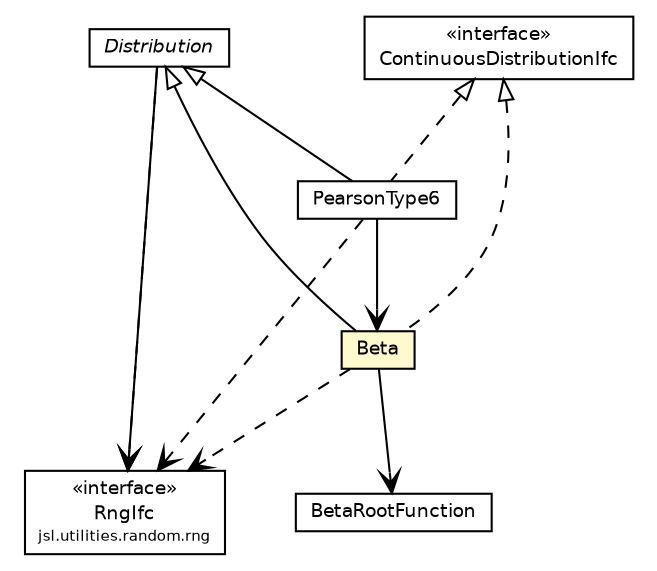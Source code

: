 #!/usr/local/bin/dot
#
# Class diagram 
# Generated by UMLGraph version 5.4 (http://www.umlgraph.org/)
#

digraph G {
	edge [fontname="Helvetica",fontsize=10,labelfontname="Helvetica",labelfontsize=10];
	node [fontname="Helvetica",fontsize=10,shape=plaintext];
	nodesep=0.25;
	ranksep=0.5;
	// jsl.utilities.random.distributions.PearsonType6
	c38185 [label=<<table title="jsl.utilities.random.distributions.PearsonType6" border="0" cellborder="1" cellspacing="0" cellpadding="2" port="p" href="./PearsonType6.html">
		<tr><td><table border="0" cellspacing="0" cellpadding="1">
<tr><td align="center" balign="center"> PearsonType6 </td></tr>
		</table></td></tr>
		</table>>, URL="./PearsonType6.html", fontname="Helvetica", fontcolor="black", fontsize=9.0];
	// jsl.utilities.random.distributions.Distribution
	c38205 [label=<<table title="jsl.utilities.random.distributions.Distribution" border="0" cellborder="1" cellspacing="0" cellpadding="2" port="p" href="./Distribution.html">
		<tr><td><table border="0" cellspacing="0" cellpadding="1">
<tr><td align="center" balign="center"><font face="Helvetica-Oblique"> Distribution </font></td></tr>
		</table></td></tr>
		</table>>, URL="./Distribution.html", fontname="Helvetica", fontcolor="black", fontsize=9.0];
	// jsl.utilities.random.distributions.ContinuousDistributionIfc
	c38209 [label=<<table title="jsl.utilities.random.distributions.ContinuousDistributionIfc" border="0" cellborder="1" cellspacing="0" cellpadding="2" port="p" href="./ContinuousDistributionIfc.html">
		<tr><td><table border="0" cellspacing="0" cellpadding="1">
<tr><td align="center" balign="center"> &#171;interface&#187; </td></tr>
<tr><td align="center" balign="center"> ContinuousDistributionIfc </td></tr>
		</table></td></tr>
		</table>>, URL="./ContinuousDistributionIfc.html", fontname="Helvetica", fontcolor="black", fontsize=9.0];
	// jsl.utilities.random.distributions.Beta
	c38215 [label=<<table title="jsl.utilities.random.distributions.Beta" border="0" cellborder="1" cellspacing="0" cellpadding="2" port="p" bgcolor="lemonChiffon" href="./Beta.html">
		<tr><td><table border="0" cellspacing="0" cellpadding="1">
<tr><td align="center" balign="center"> Beta </td></tr>
		</table></td></tr>
		</table>>, URL="./Beta.html", fontname="Helvetica", fontcolor="black", fontsize=9.0];
	// jsl.utilities.random.distributions.Beta.BetaRootFunction
	c38216 [label=<<table title="jsl.utilities.random.distributions.Beta.BetaRootFunction" border="0" cellborder="1" cellspacing="0" cellpadding="2" port="p" href="./Beta.BetaRootFunction.html">
		<tr><td><table border="0" cellspacing="0" cellpadding="1">
<tr><td align="center" balign="center"> BetaRootFunction </td></tr>
		</table></td></tr>
		</table>>, URL="./Beta.BetaRootFunction.html", fontname="Helvetica", fontcolor="black", fontsize=9.0];
	// jsl.utilities.random.rng.RngIfc
	c38222 [label=<<table title="jsl.utilities.random.rng.RngIfc" border="0" cellborder="1" cellspacing="0" cellpadding="2" port="p" href="../rng/RngIfc.html">
		<tr><td><table border="0" cellspacing="0" cellpadding="1">
<tr><td align="center" balign="center"> &#171;interface&#187; </td></tr>
<tr><td align="center" balign="center"> RngIfc </td></tr>
<tr><td align="center" balign="center"><font point-size="7.0"> jsl.utilities.random.rng </font></td></tr>
		</table></td></tr>
		</table>>, URL="../rng/RngIfc.html", fontname="Helvetica", fontcolor="black", fontsize=9.0];
	//jsl.utilities.random.distributions.PearsonType6 extends jsl.utilities.random.distributions.Distribution
	c38205:p -> c38185:p [dir=back,arrowtail=empty];
	//jsl.utilities.random.distributions.PearsonType6 implements jsl.utilities.random.distributions.ContinuousDistributionIfc
	c38209:p -> c38185:p [dir=back,arrowtail=empty,style=dashed];
	//jsl.utilities.random.distributions.Beta extends jsl.utilities.random.distributions.Distribution
	c38205:p -> c38215:p [dir=back,arrowtail=empty];
	//jsl.utilities.random.distributions.Beta implements jsl.utilities.random.distributions.ContinuousDistributionIfc
	c38209:p -> c38215:p [dir=back,arrowtail=empty,style=dashed];
	// jsl.utilities.random.distributions.PearsonType6 NAVASSOC jsl.utilities.random.distributions.Beta
	c38185:p -> c38215:p [taillabel="", label="", headlabel="", fontname="Helvetica", fontcolor="black", fontsize=10.0, color="black", arrowhead=open];
	// jsl.utilities.random.distributions.Distribution NAVASSOC jsl.utilities.random.rng.RngIfc
	c38205:p -> c38222:p [taillabel="", label="", headlabel="", fontname="Helvetica", fontcolor="black", fontsize=10.0, color="black", arrowhead=open];
	// jsl.utilities.random.distributions.Beta NAVASSOC jsl.utilities.random.distributions.Beta.BetaRootFunction
	c38215:p -> c38216:p [taillabel="", label="", headlabel="", fontname="Helvetica", fontcolor="black", fontsize=10.0, color="black", arrowhead=open];
	// jsl.utilities.random.distributions.PearsonType6 DEPEND jsl.utilities.random.rng.RngIfc
	c38185:p -> c38222:p [taillabel="", label="", headlabel="", fontname="Helvetica", fontcolor="black", fontsize=10.0, color="black", arrowhead=open, style=dashed];
	// jsl.utilities.random.distributions.Distribution DEPEND jsl.utilities.random.rng.RngIfc
	c38205:p -> c38222:p [taillabel="", label="", headlabel="", fontname="Helvetica", fontcolor="black", fontsize=10.0, color="black", arrowhead=open, style=dashed];
	// jsl.utilities.random.distributions.Beta DEPEND jsl.utilities.random.rng.RngIfc
	c38215:p -> c38222:p [taillabel="", label="", headlabel="", fontname="Helvetica", fontcolor="black", fontsize=10.0, color="black", arrowhead=open, style=dashed];
}


